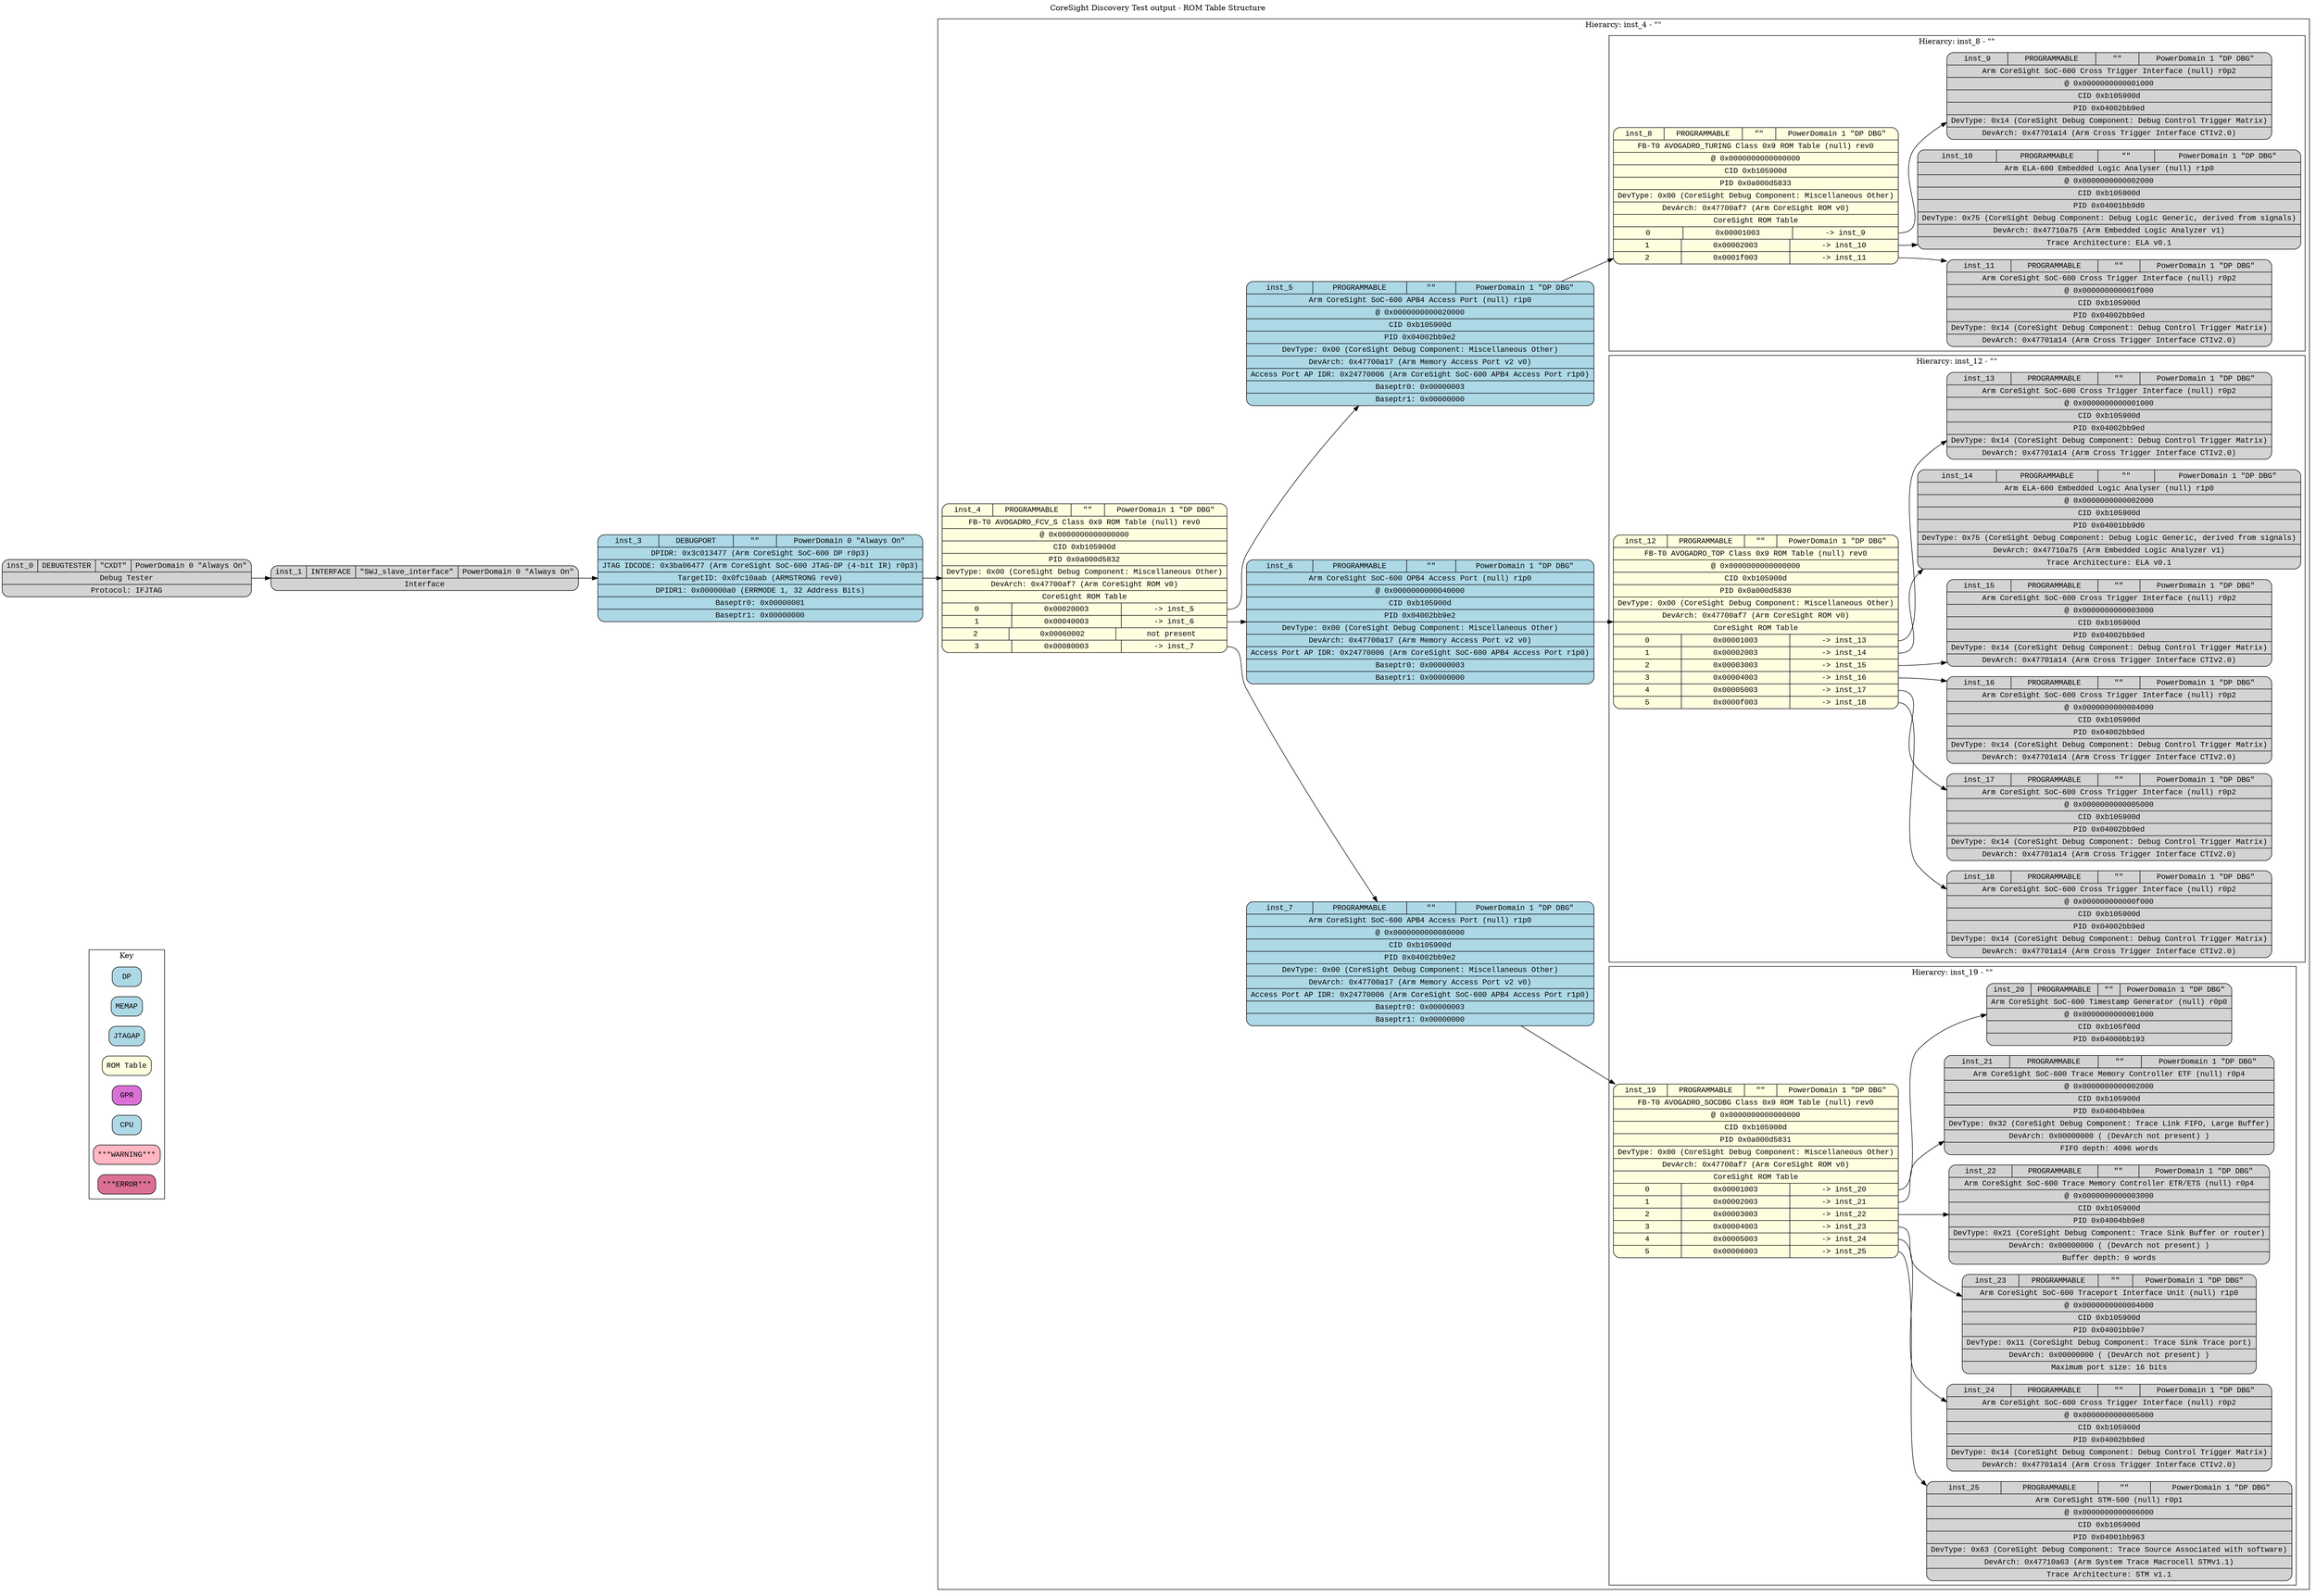 digraph CoreSightSystem {
graph [ rankdir = "LR" ];
label = "CoreSight Discovery Test output - ROM Table Structure";
labelloc = "t";
node [ style = filled fontname = "Courier New" shape = "Mrecord" ];
subgraph cluster_key {
label = "Key";
key0 [fillcolor="lightblue", label="DP"];
key1 [fillcolor="lightblue", label="MEMAP"];
key2 [fillcolor="lightblue", label="JTAGAP"];
key3 [fillcolor="lightyellow", label="ROM Table"];
key4 [fillcolor="orchid", label="GPR"];
key5 [fillcolor="lightblue", label="CPU"];
key6 [fillcolor="lightpink", label="***WARNING***"];
key7 [fillcolor="palevioletred", label="***ERROR***"];
}
inst_0 [label="{inst_0 | DEBUGTESTER | \"CXDT\" | PowerDomain 0 \"Always On\" } | Debug Tester | Protocol: IFJTAG", fillcolor="lightgrey"];
inst_1 [label="{inst_1 | INTERFACE | \"SWJ_slave_interface\" | PowerDomain 0 \"Always On\" } | Interface", fillcolor="lightgrey"];
inst_0 -> inst_1;
inst_1 -> inst_3;
inst_3 [label="{inst_3 | DEBUGPORT | \"\" | PowerDomain 0 \"Always On\" } | DPIDR: 0x3c013477 (Arm CoreSight SoC-600 DP r0p3) | JTAG IDCODE: 0x3ba06477 (Arm CoreSight SoC-600 JTAG-DP (4-bit IR) r0p3) | TargetID: 0x0fc10aab (ARMSTRONG rev0) | DPIDR1: 0x000000a0 (ERRMODE 1, 32 Address Bits) | Baseptr0: 0x00000001 | Baseptr1: 0x00000000", fillcolor="lightblue"];
inst_3 -> inst_4;
subgraph cluster_inst_4 {label = "Hierarcy: inst_4 - \"\"";
inst_4 [label="{inst_4 | PROGRAMMABLE | \"\" | PowerDomain 1 \"DP DBG\" } | FB-T0 AVOGADRO_FCV_S Class 0x9 ROM Table (null) rev0 | @ 0x0000000000000000 | CID 0xb105900d | PID 0x0a000d5832 | DevType: 0x00 (CoreSight Debug Component: Miscellaneous Other) | DevArch: 0x47700af7 (Arm CoreSight ROM v0) | CoreSight ROM Table|{ 0 | 0x00020003 | <0> \-\> inst_5}|{ 1 | 0x00040003 | <1> \-\> inst_6}|{ 2 | 0x00060002 | not present }|{ 3 | 0x00080003 | <3> \-\> inst_7}", fillcolor="lightyellow"];
inst_4:0 -> inst_5;
inst_5 [label="{inst_5 | PROGRAMMABLE | \"\" | PowerDomain 1 \"DP DBG\" } | Arm CoreSight SoC-600 APB4 Access Port (null) r1p0 | @ 0x0000000000020000 | CID 0xb105900d | PID 0x04002bb9e2 | DevType: 0x00 (CoreSight Debug Component: Miscellaneous Other) | DevArch: 0x47700a17 (Arm Memory Access Port v2 v0) | Access Port AP IDR: 0x24770006 (Arm CoreSight SoC-600 APB4 Access Port r1p0) | Baseptr0: 0x00000003 | Baseptr1: 0x00000000", fillcolor="lightblue"];
inst_5 -> inst_8;
subgraph cluster_inst_8 {label = "Hierarcy: inst_8 - \"\"";
inst_8 [label="{inst_8 | PROGRAMMABLE | \"\" | PowerDomain 1 \"DP DBG\" } | FB-T0 AVOGADRO_TURING Class 0x9 ROM Table (null) rev0 | @ 0x0000000000000000 | CID 0xb105900d | PID 0x0a000d5833 | DevType: 0x00 (CoreSight Debug Component: Miscellaneous Other) | DevArch: 0x47700af7 (Arm CoreSight ROM v0) | CoreSight ROM Table|{ 0 | 0x00001003 | <0> \-\> inst_9}|{ 1 | 0x00002003 | <1> \-\> inst_10}|{ 2 | 0x0001f003 | <2> \-\> inst_11}", fillcolor="lightyellow"];
inst_8:0 -> inst_9;
inst_9 [label="{inst_9 | PROGRAMMABLE | \"\" | PowerDomain 1 \"DP DBG\" } | Arm CoreSight SoC-600 Cross Trigger Interface (null) r0p2 | @ 0x0000000000001000 | CID 0xb105900d | PID 0x04002bb9ed | DevType: 0x14 (CoreSight Debug Component: Debug Control Trigger Matrix) | DevArch: 0x47701a14 (Arm Cross Trigger Interface CTIv2.0)", fillcolor="lightgrey"];
inst_8:1 -> inst_10;
inst_10 [label="{inst_10 | PROGRAMMABLE | \"\" | PowerDomain 1 \"DP DBG\" } | Arm ELA-600 Embedded Logic Analyser (null) r1p0 | @ 0x0000000000002000 | CID 0xb105900d | PID 0x04001bb9d0 | DevType: 0x75 (CoreSight Debug Component: Debug Logic Generic, derived from signals) | DevArch: 0x47710a75 (Arm Embedded Logic Analyzer v1) | Trace Architecture: ELA v0.1", fillcolor="lightgrey"];
inst_8:2 -> inst_11;
inst_11 [label="{inst_11 | PROGRAMMABLE | \"\" | PowerDomain 1 \"DP DBG\" } | Arm CoreSight SoC-600 Cross Trigger Interface (null) r0p2 | @ 0x000000000001f000 | CID 0xb105900d | PID 0x04002bb9ed | DevType: 0x14 (CoreSight Debug Component: Debug Control Trigger Matrix) | DevArch: 0x47701a14 (Arm Cross Trigger Interface CTIv2.0)", fillcolor="lightgrey"];
}
inst_4:1 -> inst_6;
inst_6 [label="{inst_6 | PROGRAMMABLE | \"\" | PowerDomain 1 \"DP DBG\" } | Arm CoreSight SoC-600 OPB4 Access Port (null) r1p0 | @ 0x0000000000040000 | CID 0xb105900d | PID 0x04002bb9e2 | DevType: 0x00 (CoreSight Debug Component: Miscellaneous Other) | DevArch: 0x47700a17 (Arm Memory Access Port v2 v0) | Access Port AP IDR: 0x24770006 (Arm CoreSight SoC-600 APB4 Access Port r1p0) | Baseptr0: 0x00000003 | Baseptr1: 0x00000000", fillcolor="lightblue"];
inst_6 -> inst_12;
subgraph cluster_inst_12 {label = "Hierarcy: inst_12 - \"\"";
inst_12 [label="{inst_12 | PROGRAMMABLE | \"\" | PowerDomain 1 \"DP DBG\" } | FB-T0 AVOGADRO_TOP Class 0x9 ROM Table (null) rev0 | @ 0x0000000000000000 | CID 0xb105900d | PID 0x0a000d5830 | DevType: 0x00 (CoreSight Debug Component: Miscellaneous Other) | DevArch: 0x47700af7 (Arm CoreSight ROM v0) | CoreSight ROM Table|{ 0 | 0x00001003 | <0> \-\> inst_13}|{ 1 | 0x00002003 | <1> \-\> inst_14}|{ 2 | 0x00003003 | <2> \-\> inst_15}|{ 3 | 0x00004003 | <3> \-\> inst_16}|{ 4 | 0x00005003 | <4> \-\> inst_17}|{ 5 | 0x0000f003 | <5> \-\> inst_18}", fillcolor="lightyellow"];
inst_12:0 -> inst_13;
inst_13 [label="{inst_13 | PROGRAMMABLE | \"\" | PowerDomain 1 \"DP DBG\" } | Arm CoreSight SoC-600 Cross Trigger Interface (null) r0p2 | @ 0x0000000000001000 | CID 0xb105900d | PID 0x04002bb9ed | DevType: 0x14 (CoreSight Debug Component: Debug Control Trigger Matrix) | DevArch: 0x47701a14 (Arm Cross Trigger Interface CTIv2.0)", fillcolor="lightgrey"];
inst_12:1 -> inst_14;
inst_14 [label="{inst_14 | PROGRAMMABLE | \"\" | PowerDomain 1 \"DP DBG\" } | Arm ELA-600 Embedded Logic Analyser (null) r1p0 | @ 0x0000000000002000 | CID 0xb105900d | PID 0x04001bb9d0 | DevType: 0x75 (CoreSight Debug Component: Debug Logic Generic, derived from signals) | DevArch: 0x47710a75 (Arm Embedded Logic Analyzer v1) | Trace Architecture: ELA v0.1", fillcolor="lightgrey"];
inst_12:2 -> inst_15;
inst_15 [label="{inst_15 | PROGRAMMABLE | \"\" | PowerDomain 1 \"DP DBG\" } | Arm CoreSight SoC-600 Cross Trigger Interface (null) r0p2 | @ 0x0000000000003000 | CID 0xb105900d | PID 0x04002bb9ed | DevType: 0x14 (CoreSight Debug Component: Debug Control Trigger Matrix) | DevArch: 0x47701a14 (Arm Cross Trigger Interface CTIv2.0)", fillcolor="lightgrey"];
inst_12:3 -> inst_16;
inst_16 [label="{inst_16 | PROGRAMMABLE | \"\" | PowerDomain 1 \"DP DBG\" } | Arm CoreSight SoC-600 Cross Trigger Interface (null) r0p2 | @ 0x0000000000004000 | CID 0xb105900d | PID 0x04002bb9ed | DevType: 0x14 (CoreSight Debug Component: Debug Control Trigger Matrix) | DevArch: 0x47701a14 (Arm Cross Trigger Interface CTIv2.0)", fillcolor="lightgrey"];
inst_12:4 -> inst_17;
inst_17 [label="{inst_17 | PROGRAMMABLE | \"\" | PowerDomain 1 \"DP DBG\" } | Arm CoreSight SoC-600 Cross Trigger Interface (null) r0p2 | @ 0x0000000000005000 | CID 0xb105900d | PID 0x04002bb9ed | DevType: 0x14 (CoreSight Debug Component: Debug Control Trigger Matrix) | DevArch: 0x47701a14 (Arm Cross Trigger Interface CTIv2.0)", fillcolor="lightgrey"];
inst_12:5 -> inst_18;
inst_18 [label="{inst_18 | PROGRAMMABLE | \"\" | PowerDomain 1 \"DP DBG\" } | Arm CoreSight SoC-600 Cross Trigger Interface (null) r0p2 | @ 0x000000000000f000 | CID 0xb105900d | PID 0x04002bb9ed | DevType: 0x14 (CoreSight Debug Component: Debug Control Trigger Matrix) | DevArch: 0x47701a14 (Arm Cross Trigger Interface CTIv2.0)", fillcolor="lightgrey"];
}
inst_4:3 -> inst_7;
inst_7 [label="{inst_7 | PROGRAMMABLE | \"\" | PowerDomain 1 \"DP DBG\" } | Arm CoreSight SoC-600 APB4 Access Port (null) r1p0 | @ 0x0000000000080000 | CID 0xb105900d | PID 0x04002bb9e2 | DevType: 0x00 (CoreSight Debug Component: Miscellaneous Other) | DevArch: 0x47700a17 (Arm Memory Access Port v2 v0) | Access Port AP IDR: 0x24770006 (Arm CoreSight SoC-600 APB4 Access Port r1p0) | Baseptr0: 0x00000003 | Baseptr1: 0x00000000", fillcolor="lightblue"];
inst_7 -> inst_19;
subgraph cluster_inst_19 {label = "Hierarcy: inst_19 - \"\"";
inst_19 [label="{inst_19 | PROGRAMMABLE | \"\" | PowerDomain 1 \"DP DBG\" } | FB-T0 AVOGADRO_SOCDBG Class 0x9 ROM Table (null) rev0 | @ 0x0000000000000000 | CID 0xb105900d | PID 0x0a000d5831 | DevType: 0x00 (CoreSight Debug Component: Miscellaneous Other) | DevArch: 0x47700af7 (Arm CoreSight ROM v0) | CoreSight ROM Table|{ 0 | 0x00001003 | <0> \-\> inst_20}|{ 1 | 0x00002003 | <1> \-\> inst_21}|{ 2 | 0x00003003 | <2> \-\> inst_22}|{ 3 | 0x00004003 | <3> \-\> inst_23}|{ 4 | 0x00005003 | <4> \-\> inst_24}|{ 5 | 0x00006003 | <5> \-\> inst_25}", fillcolor="lightyellow"];
inst_19:0 -> inst_20;
inst_20 [label="{inst_20 | PROGRAMMABLE | \"\" | PowerDomain 1 \"DP DBG\" } | Arm CoreSight SoC-600 Timestamp Generator (null) r0p0 | @ 0x0000000000001000 | CID 0xb105f00d | PID 0x04000bb193", fillcolor="lightgrey"];
inst_19:1 -> inst_21;
inst_21 [label="{inst_21 | PROGRAMMABLE | \"\" | PowerDomain 1 \"DP DBG\" } | Arm CoreSight SoC-600 Trace Memory Controller ETF (null) r0p4 | @ 0x0000000000002000 | CID 0xb105900d | PID 0x04004bb9ea | DevType: 0x32 (CoreSight Debug Component: Trace Link FIFO, Large Buffer) | DevArch: 0x00000000 ( (DevArch not present) )|FIFO depth: 4096 words", fillcolor="lightgrey"];
inst_19:2 -> inst_22;
inst_22 [label="{inst_22 | PROGRAMMABLE | \"\" | PowerDomain 1 \"DP DBG\" } | Arm CoreSight SoC-600 Trace Memory Controller ETR/ETS (null) r0p4 | @ 0x0000000000003000 | CID 0xb105900d | PID 0x04004bb9e8 | DevType: 0x21 (CoreSight Debug Component: Trace Sink Buffer or router) | DevArch: 0x00000000 ( (DevArch not present) )|Buffer depth: 0 words", fillcolor="lightgrey"];
inst_19:3 -> inst_23;
inst_23 [label="{inst_23 | PROGRAMMABLE | \"\" | PowerDomain 1 \"DP DBG\" } | Arm CoreSight SoC-600 Traceport Interface Unit (null) r1p0 | @ 0x0000000000004000 | CID 0xb105900d | PID 0x04001bb9e7 | DevType: 0x11 (CoreSight Debug Component: Trace Sink Trace port) | DevArch: 0x00000000 ( (DevArch not present) )|Maximum port size: 16 bits", fillcolor="lightgrey"];
inst_19:4 -> inst_24;
inst_24 [label="{inst_24 | PROGRAMMABLE | \"\" | PowerDomain 1 \"DP DBG\" } | Arm CoreSight SoC-600 Cross Trigger Interface (null) r0p2 | @ 0x0000000000005000 | CID 0xb105900d | PID 0x04002bb9ed | DevType: 0x14 (CoreSight Debug Component: Debug Control Trigger Matrix) | DevArch: 0x47701a14 (Arm Cross Trigger Interface CTIv2.0)", fillcolor="lightgrey"];
inst_19:5 -> inst_25;
inst_25 [label="{inst_25 | PROGRAMMABLE | \"\" | PowerDomain 1 \"DP DBG\" } | Arm CoreSight STM-500 (null) r0p1 | @ 0x0000000000006000 | CID 0xb105900d | PID 0x04001bb963 | DevType: 0x63 (CoreSight Debug Component: Trace Source Associated with software) | DevArch: 0x47710a63 (Arm System Trace Macrocell STMv1.1) | Trace Architecture: STM v1.1", fillcolor="lightgrey"];
}
}
}
